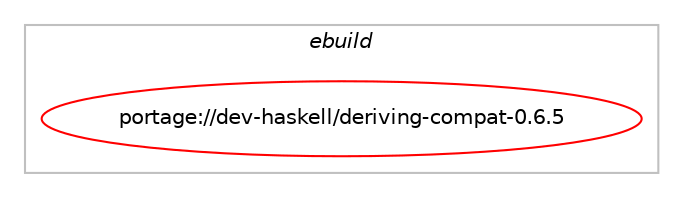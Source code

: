 digraph prolog {

# *************
# Graph options
# *************

newrank=true;
concentrate=true;
compound=true;
graph [rankdir=LR,fontname=Helvetica,fontsize=10,ranksep=1.5];#, ranksep=2.5, nodesep=0.2];
edge  [arrowhead=vee];
node  [fontname=Helvetica,fontsize=10];

# **********
# The ebuild
# **********

subgraph cluster_leftcol {
color=gray;
label=<<i>ebuild</i>>;
id [label="portage://dev-haskell/deriving-compat-0.6.5", color=red, width=4, href="../dev-haskell/deriving-compat-0.6.5.svg"];
}

# ****************
# The dependencies
# ****************

subgraph cluster_midcol {
color=gray;
label=<<i>dependencies</i>>;
subgraph cluster_compile {
fillcolor="#eeeeee";
style=filled;
label=<<i>compile</i>>;
# *** BEGIN UNKNOWN DEPENDENCY TYPE (TODO) ***
# id -> equal(use_conditional_group(positive,hscolour,portage://dev-haskell/deriving-compat-0.6.5,[package_dependency(portage://dev-haskell/deriving-compat-0.6.5,install,no,dev-haskell,hscolour,none,[,,],[],[])]))
# *** END UNKNOWN DEPENDENCY TYPE (TODO) ***

# *** BEGIN UNKNOWN DEPENDENCY TYPE (TODO) ***
# id -> equal(use_conditional_group(positive,test,portage://dev-haskell/deriving-compat-0.6.5,[package_dependency(portage://dev-haskell/deriving-compat-0.6.5,install,no,dev-haskell,base-compat,greaterequal,[0.8.1,,,0.8.1],[],[]),package_dependency(portage://dev-haskell/deriving-compat-0.6.5,install,no,dev-haskell,base-compat,smaller,[1,,,1],[],[]),package_dependency(portage://dev-haskell/deriving-compat-0.6.5,install,no,dev-haskell,base-orphans,greaterequal,[0.5,,,0.5],[],[]),package_dependency(portage://dev-haskell/deriving-compat-0.6.5,install,no,dev-haskell,base-orphans,smaller,[1,,,1],[],[]),package_dependency(portage://dev-haskell/deriving-compat-0.6.5,install,no,dev-haskell,hspec,greaterequal,[1.8,,,1.8],[],[]),package_dependency(portage://dev-haskell/deriving-compat-0.6.5,install,no,dev-haskell,quickcheck,greaterequal,[2,,,2],[],[]),package_dependency(portage://dev-haskell/deriving-compat-0.6.5,install,no,dev-haskell,quickcheck,smaller,[3,,,3],[],[]),package_dependency(portage://dev-haskell/deriving-compat-0.6.5,install,no,dev-haskell,tagged,greaterequal,[0.7,,,0.7],[],[]),package_dependency(portage://dev-haskell/deriving-compat-0.6.5,install,no,dev-haskell,tagged,smaller,[1,,,1],[],[]),package_dependency(portage://dev-haskell/deriving-compat-0.6.5,install,no,dev-haskell,void,greaterequal,[0.5.10,,,0.5.10],[],[]),package_dependency(portage://dev-haskell/deriving-compat-0.6.5,install,no,dev-haskell,void,smaller,[1,,,1],[],[])]))
# *** END UNKNOWN DEPENDENCY TYPE (TODO) ***

# *** BEGIN UNKNOWN DEPENDENCY TYPE (TODO) ***
# id -> equal(package_dependency(portage://dev-haskell/deriving-compat-0.6.5,install,no,dev-haskell,cabal,greaterequal,[3.0.0.0,,,3.0.0.0],[],[]))
# *** END UNKNOWN DEPENDENCY TYPE (TODO) ***

# *** BEGIN UNKNOWN DEPENDENCY TYPE (TODO) ***
# id -> equal(package_dependency(portage://dev-haskell/deriving-compat-0.6.5,install,no,dev-haskell,th-abstraction,greaterequal,[0.4,,,0.4],any_same_slot,[use(optenable(profile),none)]))
# *** END UNKNOWN DEPENDENCY TYPE (TODO) ***

# *** BEGIN UNKNOWN DEPENDENCY TYPE (TODO) ***
# id -> equal(package_dependency(portage://dev-haskell/deriving-compat-0.6.5,install,no,dev-haskell,th-abstraction,smaller,[0.7,,,0.7],any_same_slot,[use(optenable(profile),none)]))
# *** END UNKNOWN DEPENDENCY TYPE (TODO) ***

# *** BEGIN UNKNOWN DEPENDENCY TYPE (TODO) ***
# id -> equal(package_dependency(portage://dev-haskell/deriving-compat-0.6.5,install,no,dev-haskell,transformers-compat,greaterequal,[0.5,,,0.5],any_same_slot,[use(optenable(profile),none)]))
# *** END UNKNOWN DEPENDENCY TYPE (TODO) ***

# *** BEGIN UNKNOWN DEPENDENCY TYPE (TODO) ***
# id -> equal(package_dependency(portage://dev-haskell/deriving-compat-0.6.5,install,no,dev-lang,ghc,greaterequal,[8.8.1,,,8.8.1],any_same_slot,[]))
# *** END UNKNOWN DEPENDENCY TYPE (TODO) ***

}
subgraph cluster_compileandrun {
fillcolor="#eeeeee";
style=filled;
label=<<i>compile and run</i>>;
}
subgraph cluster_run {
fillcolor="#eeeeee";
style=filled;
label=<<i>run</i>>;
# *** BEGIN UNKNOWN DEPENDENCY TYPE (TODO) ***
# id -> equal(package_dependency(portage://dev-haskell/deriving-compat-0.6.5,run,no,dev-haskell,th-abstraction,greaterequal,[0.4,,,0.4],any_same_slot,[use(optenable(profile),none)]))
# *** END UNKNOWN DEPENDENCY TYPE (TODO) ***

# *** BEGIN UNKNOWN DEPENDENCY TYPE (TODO) ***
# id -> equal(package_dependency(portage://dev-haskell/deriving-compat-0.6.5,run,no,dev-haskell,th-abstraction,smaller,[0.7,,,0.7],any_same_slot,[use(optenable(profile),none)]))
# *** END UNKNOWN DEPENDENCY TYPE (TODO) ***

# *** BEGIN UNKNOWN DEPENDENCY TYPE (TODO) ***
# id -> equal(package_dependency(portage://dev-haskell/deriving-compat-0.6.5,run,no,dev-haskell,transformers-compat,greaterequal,[0.5,,,0.5],any_same_slot,[use(optenable(profile),none)]))
# *** END UNKNOWN DEPENDENCY TYPE (TODO) ***

# *** BEGIN UNKNOWN DEPENDENCY TYPE (TODO) ***
# id -> equal(package_dependency(portage://dev-haskell/deriving-compat-0.6.5,run,no,dev-lang,ghc,greaterequal,[8.8.1,,,8.8.1],any_same_slot,[]))
# *** END UNKNOWN DEPENDENCY TYPE (TODO) ***

# *** BEGIN UNKNOWN DEPENDENCY TYPE (TODO) ***
# id -> equal(package_dependency(portage://dev-haskell/deriving-compat-0.6.5,run,no,dev-lang,ghc,none,[,,],any_same_slot,[use(optenable(profile),none)]))
# *** END UNKNOWN DEPENDENCY TYPE (TODO) ***

}
}

# **************
# The candidates
# **************

subgraph cluster_choices {
rank=same;
color=gray;
label=<<i>candidates</i>>;

}

}
